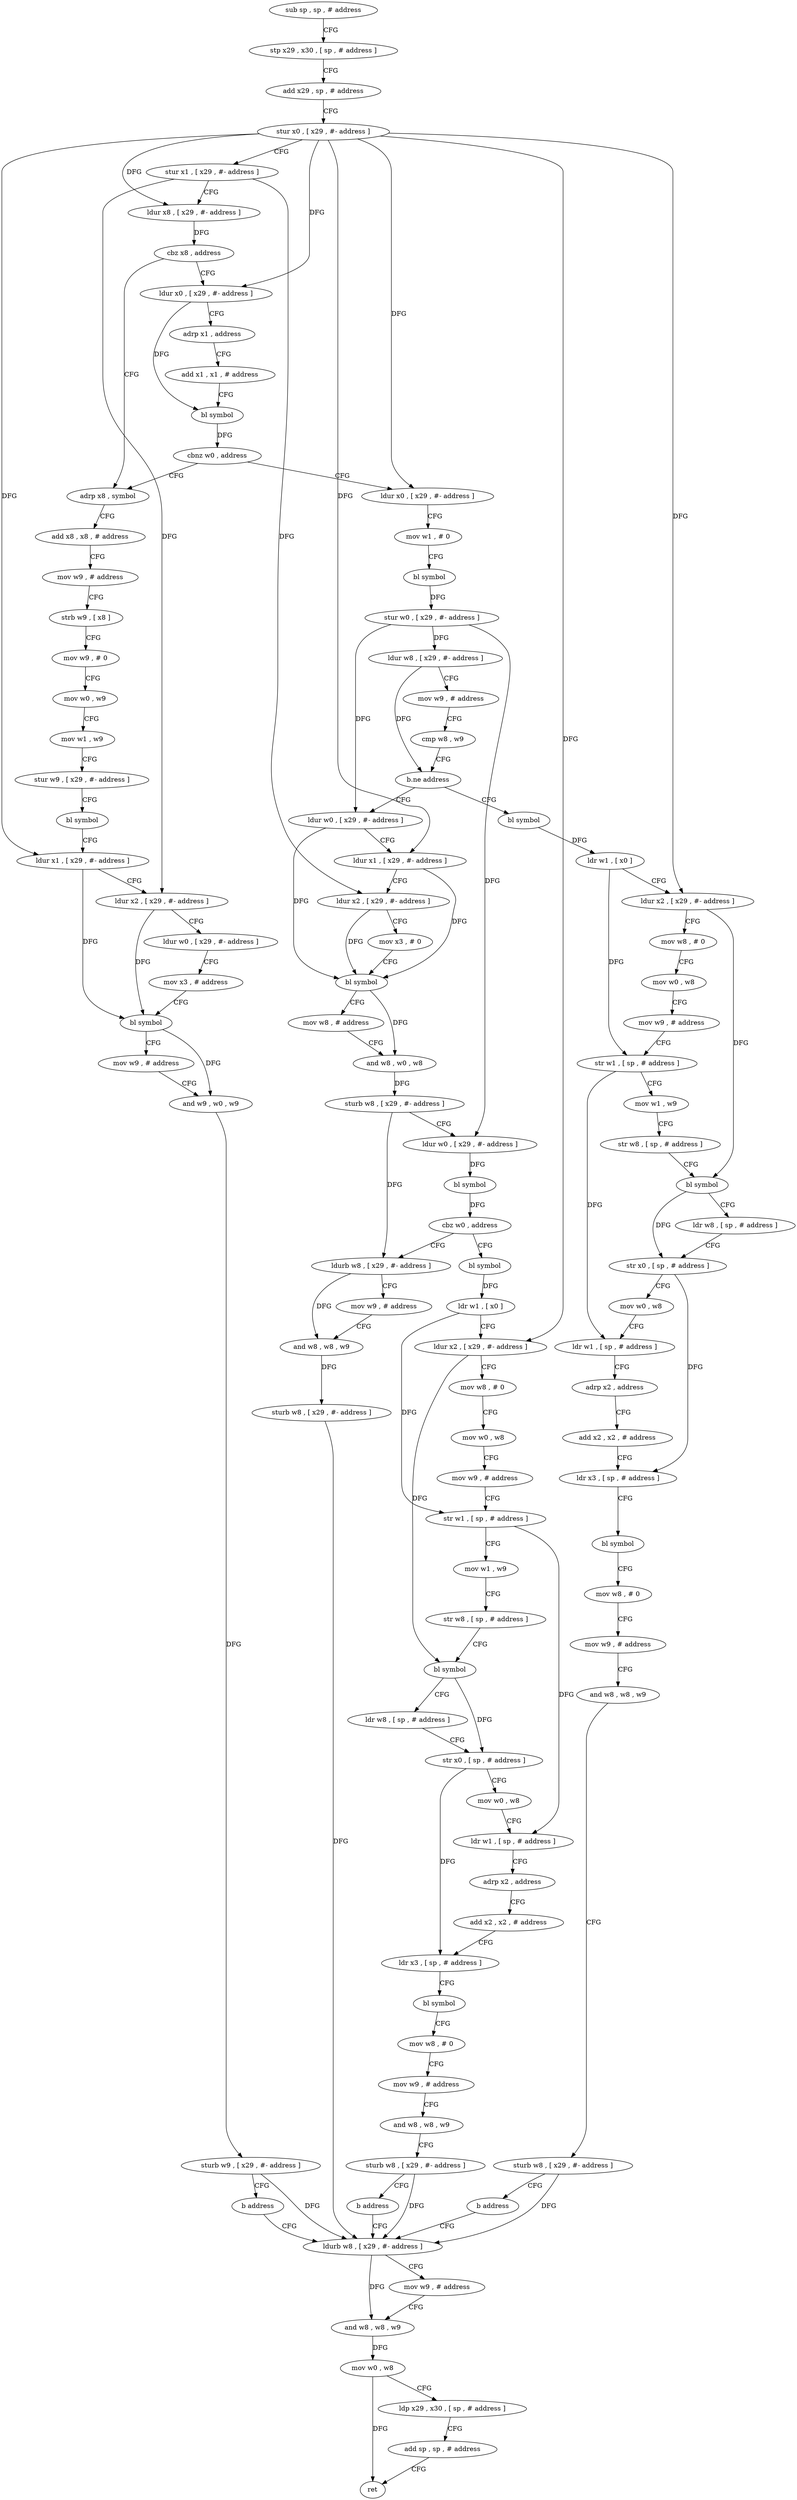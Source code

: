 digraph "func" {
"4205944" [label = "sub sp , sp , # address" ]
"4205948" [label = "stp x29 , x30 , [ sp , # address ]" ]
"4205952" [label = "add x29 , sp , # address" ]
"4205956" [label = "stur x0 , [ x29 , #- address ]" ]
"4205960" [label = "stur x1 , [ x29 , #- address ]" ]
"4205964" [label = "ldur x8 , [ x29 , #- address ]" ]
"4205968" [label = "cbz x8 , address" ]
"4205992" [label = "adrp x8 , symbol" ]
"4205972" [label = "ldur x0 , [ x29 , #- address ]" ]
"4205996" [label = "add x8 , x8 , # address" ]
"4206000" [label = "mov w9 , # address" ]
"4206004" [label = "strb w9 , [ x8 ]" ]
"4206008" [label = "mov w9 , # 0" ]
"4206012" [label = "mov w0 , w9" ]
"4206016" [label = "mov w1 , w9" ]
"4206020" [label = "stur w9 , [ x29 , #- address ]" ]
"4206024" [label = "bl symbol" ]
"4206028" [label = "ldur x1 , [ x29 , #- address ]" ]
"4206032" [label = "ldur x2 , [ x29 , #- address ]" ]
"4206036" [label = "ldur w0 , [ x29 , #- address ]" ]
"4206040" [label = "mov x3 , # address" ]
"4206044" [label = "bl symbol" ]
"4206048" [label = "mov w9 , # address" ]
"4206052" [label = "and w9 , w0 , w9" ]
"4206056" [label = "sturb w9 , [ x29 , #- address ]" ]
"4206060" [label = "b address" ]
"4206340" [label = "ldurb w8 , [ x29 , #- address ]" ]
"4205976" [label = "adrp x1 , address" ]
"4205980" [label = "add x1 , x1 , # address" ]
"4205984" [label = "bl symbol" ]
"4205988" [label = "cbnz w0 , address" ]
"4206064" [label = "ldur x0 , [ x29 , #- address ]" ]
"4206344" [label = "mov w9 , # address" ]
"4206348" [label = "and w8 , w8 , w9" ]
"4206352" [label = "mov w0 , w8" ]
"4206356" [label = "ldp x29 , x30 , [ sp , # address ]" ]
"4206360" [label = "add sp , sp , # address" ]
"4206364" [label = "ret" ]
"4206068" [label = "mov w1 , # 0" ]
"4206072" [label = "bl symbol" ]
"4206076" [label = "stur w0 , [ x29 , #- address ]" ]
"4206080" [label = "ldur w8 , [ x29 , #- address ]" ]
"4206084" [label = "mov w9 , # address" ]
"4206088" [label = "cmp w8 , w9" ]
"4206092" [label = "b.ne address" ]
"4206188" [label = "ldur w0 , [ x29 , #- address ]" ]
"4206096" [label = "bl symbol" ]
"4206192" [label = "ldur x1 , [ x29 , #- address ]" ]
"4206196" [label = "ldur x2 , [ x29 , #- address ]" ]
"4206200" [label = "mov x3 , # 0" ]
"4206204" [label = "bl symbol" ]
"4206208" [label = "mov w8 , # address" ]
"4206212" [label = "and w8 , w0 , w8" ]
"4206216" [label = "sturb w8 , [ x29 , #- address ]" ]
"4206220" [label = "ldur w0 , [ x29 , #- address ]" ]
"4206224" [label = "bl symbol" ]
"4206228" [label = "cbz w0 , address" ]
"4206324" [label = "ldurb w8 , [ x29 , #- address ]" ]
"4206232" [label = "bl symbol" ]
"4206100" [label = "ldr w1 , [ x0 ]" ]
"4206104" [label = "ldur x2 , [ x29 , #- address ]" ]
"4206108" [label = "mov w8 , # 0" ]
"4206112" [label = "mov w0 , w8" ]
"4206116" [label = "mov w9 , # address" ]
"4206120" [label = "str w1 , [ sp , # address ]" ]
"4206124" [label = "mov w1 , w9" ]
"4206128" [label = "str w8 , [ sp , # address ]" ]
"4206132" [label = "bl symbol" ]
"4206136" [label = "ldr w8 , [ sp , # address ]" ]
"4206140" [label = "str x0 , [ sp , # address ]" ]
"4206144" [label = "mov w0 , w8" ]
"4206148" [label = "ldr w1 , [ sp , # address ]" ]
"4206152" [label = "adrp x2 , address" ]
"4206156" [label = "add x2 , x2 , # address" ]
"4206160" [label = "ldr x3 , [ sp , # address ]" ]
"4206164" [label = "bl symbol" ]
"4206168" [label = "mov w8 , # 0" ]
"4206172" [label = "mov w9 , # address" ]
"4206176" [label = "and w8 , w8 , w9" ]
"4206180" [label = "sturb w8 , [ x29 , #- address ]" ]
"4206184" [label = "b address" ]
"4206328" [label = "mov w9 , # address" ]
"4206332" [label = "and w8 , w8 , w9" ]
"4206336" [label = "sturb w8 , [ x29 , #- address ]" ]
"4206236" [label = "ldr w1 , [ x0 ]" ]
"4206240" [label = "ldur x2 , [ x29 , #- address ]" ]
"4206244" [label = "mov w8 , # 0" ]
"4206248" [label = "mov w0 , w8" ]
"4206252" [label = "mov w9 , # address" ]
"4206256" [label = "str w1 , [ sp , # address ]" ]
"4206260" [label = "mov w1 , w9" ]
"4206264" [label = "str w8 , [ sp , # address ]" ]
"4206268" [label = "bl symbol" ]
"4206272" [label = "ldr w8 , [ sp , # address ]" ]
"4206276" [label = "str x0 , [ sp , # address ]" ]
"4206280" [label = "mov w0 , w8" ]
"4206284" [label = "ldr w1 , [ sp , # address ]" ]
"4206288" [label = "adrp x2 , address" ]
"4206292" [label = "add x2 , x2 , # address" ]
"4206296" [label = "ldr x3 , [ sp , # address ]" ]
"4206300" [label = "bl symbol" ]
"4206304" [label = "mov w8 , # 0" ]
"4206308" [label = "mov w9 , # address" ]
"4206312" [label = "and w8 , w8 , w9" ]
"4206316" [label = "sturb w8 , [ x29 , #- address ]" ]
"4206320" [label = "b address" ]
"4205944" -> "4205948" [ label = "CFG" ]
"4205948" -> "4205952" [ label = "CFG" ]
"4205952" -> "4205956" [ label = "CFG" ]
"4205956" -> "4205960" [ label = "CFG" ]
"4205956" -> "4205964" [ label = "DFG" ]
"4205956" -> "4206028" [ label = "DFG" ]
"4205956" -> "4205972" [ label = "DFG" ]
"4205956" -> "4206064" [ label = "DFG" ]
"4205956" -> "4206192" [ label = "DFG" ]
"4205956" -> "4206104" [ label = "DFG" ]
"4205956" -> "4206240" [ label = "DFG" ]
"4205960" -> "4205964" [ label = "CFG" ]
"4205960" -> "4206032" [ label = "DFG" ]
"4205960" -> "4206196" [ label = "DFG" ]
"4205964" -> "4205968" [ label = "DFG" ]
"4205968" -> "4205992" [ label = "CFG" ]
"4205968" -> "4205972" [ label = "CFG" ]
"4205992" -> "4205996" [ label = "CFG" ]
"4205972" -> "4205976" [ label = "CFG" ]
"4205972" -> "4205984" [ label = "DFG" ]
"4205996" -> "4206000" [ label = "CFG" ]
"4206000" -> "4206004" [ label = "CFG" ]
"4206004" -> "4206008" [ label = "CFG" ]
"4206008" -> "4206012" [ label = "CFG" ]
"4206012" -> "4206016" [ label = "CFG" ]
"4206016" -> "4206020" [ label = "CFG" ]
"4206020" -> "4206024" [ label = "CFG" ]
"4206024" -> "4206028" [ label = "CFG" ]
"4206028" -> "4206032" [ label = "CFG" ]
"4206028" -> "4206044" [ label = "DFG" ]
"4206032" -> "4206036" [ label = "CFG" ]
"4206032" -> "4206044" [ label = "DFG" ]
"4206036" -> "4206040" [ label = "CFG" ]
"4206040" -> "4206044" [ label = "CFG" ]
"4206044" -> "4206048" [ label = "CFG" ]
"4206044" -> "4206052" [ label = "DFG" ]
"4206048" -> "4206052" [ label = "CFG" ]
"4206052" -> "4206056" [ label = "DFG" ]
"4206056" -> "4206060" [ label = "CFG" ]
"4206056" -> "4206340" [ label = "DFG" ]
"4206060" -> "4206340" [ label = "CFG" ]
"4206340" -> "4206344" [ label = "CFG" ]
"4206340" -> "4206348" [ label = "DFG" ]
"4205976" -> "4205980" [ label = "CFG" ]
"4205980" -> "4205984" [ label = "CFG" ]
"4205984" -> "4205988" [ label = "DFG" ]
"4205988" -> "4206064" [ label = "CFG" ]
"4205988" -> "4205992" [ label = "CFG" ]
"4206064" -> "4206068" [ label = "CFG" ]
"4206344" -> "4206348" [ label = "CFG" ]
"4206348" -> "4206352" [ label = "DFG" ]
"4206352" -> "4206356" [ label = "CFG" ]
"4206352" -> "4206364" [ label = "DFG" ]
"4206356" -> "4206360" [ label = "CFG" ]
"4206360" -> "4206364" [ label = "CFG" ]
"4206068" -> "4206072" [ label = "CFG" ]
"4206072" -> "4206076" [ label = "DFG" ]
"4206076" -> "4206080" [ label = "DFG" ]
"4206076" -> "4206188" [ label = "DFG" ]
"4206076" -> "4206220" [ label = "DFG" ]
"4206080" -> "4206084" [ label = "CFG" ]
"4206080" -> "4206092" [ label = "DFG" ]
"4206084" -> "4206088" [ label = "CFG" ]
"4206088" -> "4206092" [ label = "CFG" ]
"4206092" -> "4206188" [ label = "CFG" ]
"4206092" -> "4206096" [ label = "CFG" ]
"4206188" -> "4206192" [ label = "CFG" ]
"4206188" -> "4206204" [ label = "DFG" ]
"4206096" -> "4206100" [ label = "DFG" ]
"4206192" -> "4206196" [ label = "CFG" ]
"4206192" -> "4206204" [ label = "DFG" ]
"4206196" -> "4206200" [ label = "CFG" ]
"4206196" -> "4206204" [ label = "DFG" ]
"4206200" -> "4206204" [ label = "CFG" ]
"4206204" -> "4206208" [ label = "CFG" ]
"4206204" -> "4206212" [ label = "DFG" ]
"4206208" -> "4206212" [ label = "CFG" ]
"4206212" -> "4206216" [ label = "DFG" ]
"4206216" -> "4206220" [ label = "CFG" ]
"4206216" -> "4206324" [ label = "DFG" ]
"4206220" -> "4206224" [ label = "DFG" ]
"4206224" -> "4206228" [ label = "DFG" ]
"4206228" -> "4206324" [ label = "CFG" ]
"4206228" -> "4206232" [ label = "CFG" ]
"4206324" -> "4206328" [ label = "CFG" ]
"4206324" -> "4206332" [ label = "DFG" ]
"4206232" -> "4206236" [ label = "DFG" ]
"4206100" -> "4206104" [ label = "CFG" ]
"4206100" -> "4206120" [ label = "DFG" ]
"4206104" -> "4206108" [ label = "CFG" ]
"4206104" -> "4206132" [ label = "DFG" ]
"4206108" -> "4206112" [ label = "CFG" ]
"4206112" -> "4206116" [ label = "CFG" ]
"4206116" -> "4206120" [ label = "CFG" ]
"4206120" -> "4206124" [ label = "CFG" ]
"4206120" -> "4206148" [ label = "DFG" ]
"4206124" -> "4206128" [ label = "CFG" ]
"4206128" -> "4206132" [ label = "CFG" ]
"4206132" -> "4206136" [ label = "CFG" ]
"4206132" -> "4206140" [ label = "DFG" ]
"4206136" -> "4206140" [ label = "CFG" ]
"4206140" -> "4206144" [ label = "CFG" ]
"4206140" -> "4206160" [ label = "DFG" ]
"4206144" -> "4206148" [ label = "CFG" ]
"4206148" -> "4206152" [ label = "CFG" ]
"4206152" -> "4206156" [ label = "CFG" ]
"4206156" -> "4206160" [ label = "CFG" ]
"4206160" -> "4206164" [ label = "CFG" ]
"4206164" -> "4206168" [ label = "CFG" ]
"4206168" -> "4206172" [ label = "CFG" ]
"4206172" -> "4206176" [ label = "CFG" ]
"4206176" -> "4206180" [ label = "CFG" ]
"4206180" -> "4206184" [ label = "CFG" ]
"4206180" -> "4206340" [ label = "DFG" ]
"4206184" -> "4206340" [ label = "CFG" ]
"4206328" -> "4206332" [ label = "CFG" ]
"4206332" -> "4206336" [ label = "DFG" ]
"4206336" -> "4206340" [ label = "DFG" ]
"4206236" -> "4206240" [ label = "CFG" ]
"4206236" -> "4206256" [ label = "DFG" ]
"4206240" -> "4206244" [ label = "CFG" ]
"4206240" -> "4206268" [ label = "DFG" ]
"4206244" -> "4206248" [ label = "CFG" ]
"4206248" -> "4206252" [ label = "CFG" ]
"4206252" -> "4206256" [ label = "CFG" ]
"4206256" -> "4206260" [ label = "CFG" ]
"4206256" -> "4206284" [ label = "DFG" ]
"4206260" -> "4206264" [ label = "CFG" ]
"4206264" -> "4206268" [ label = "CFG" ]
"4206268" -> "4206272" [ label = "CFG" ]
"4206268" -> "4206276" [ label = "DFG" ]
"4206272" -> "4206276" [ label = "CFG" ]
"4206276" -> "4206280" [ label = "CFG" ]
"4206276" -> "4206296" [ label = "DFG" ]
"4206280" -> "4206284" [ label = "CFG" ]
"4206284" -> "4206288" [ label = "CFG" ]
"4206288" -> "4206292" [ label = "CFG" ]
"4206292" -> "4206296" [ label = "CFG" ]
"4206296" -> "4206300" [ label = "CFG" ]
"4206300" -> "4206304" [ label = "CFG" ]
"4206304" -> "4206308" [ label = "CFG" ]
"4206308" -> "4206312" [ label = "CFG" ]
"4206312" -> "4206316" [ label = "CFG" ]
"4206316" -> "4206320" [ label = "CFG" ]
"4206316" -> "4206340" [ label = "DFG" ]
"4206320" -> "4206340" [ label = "CFG" ]
}
